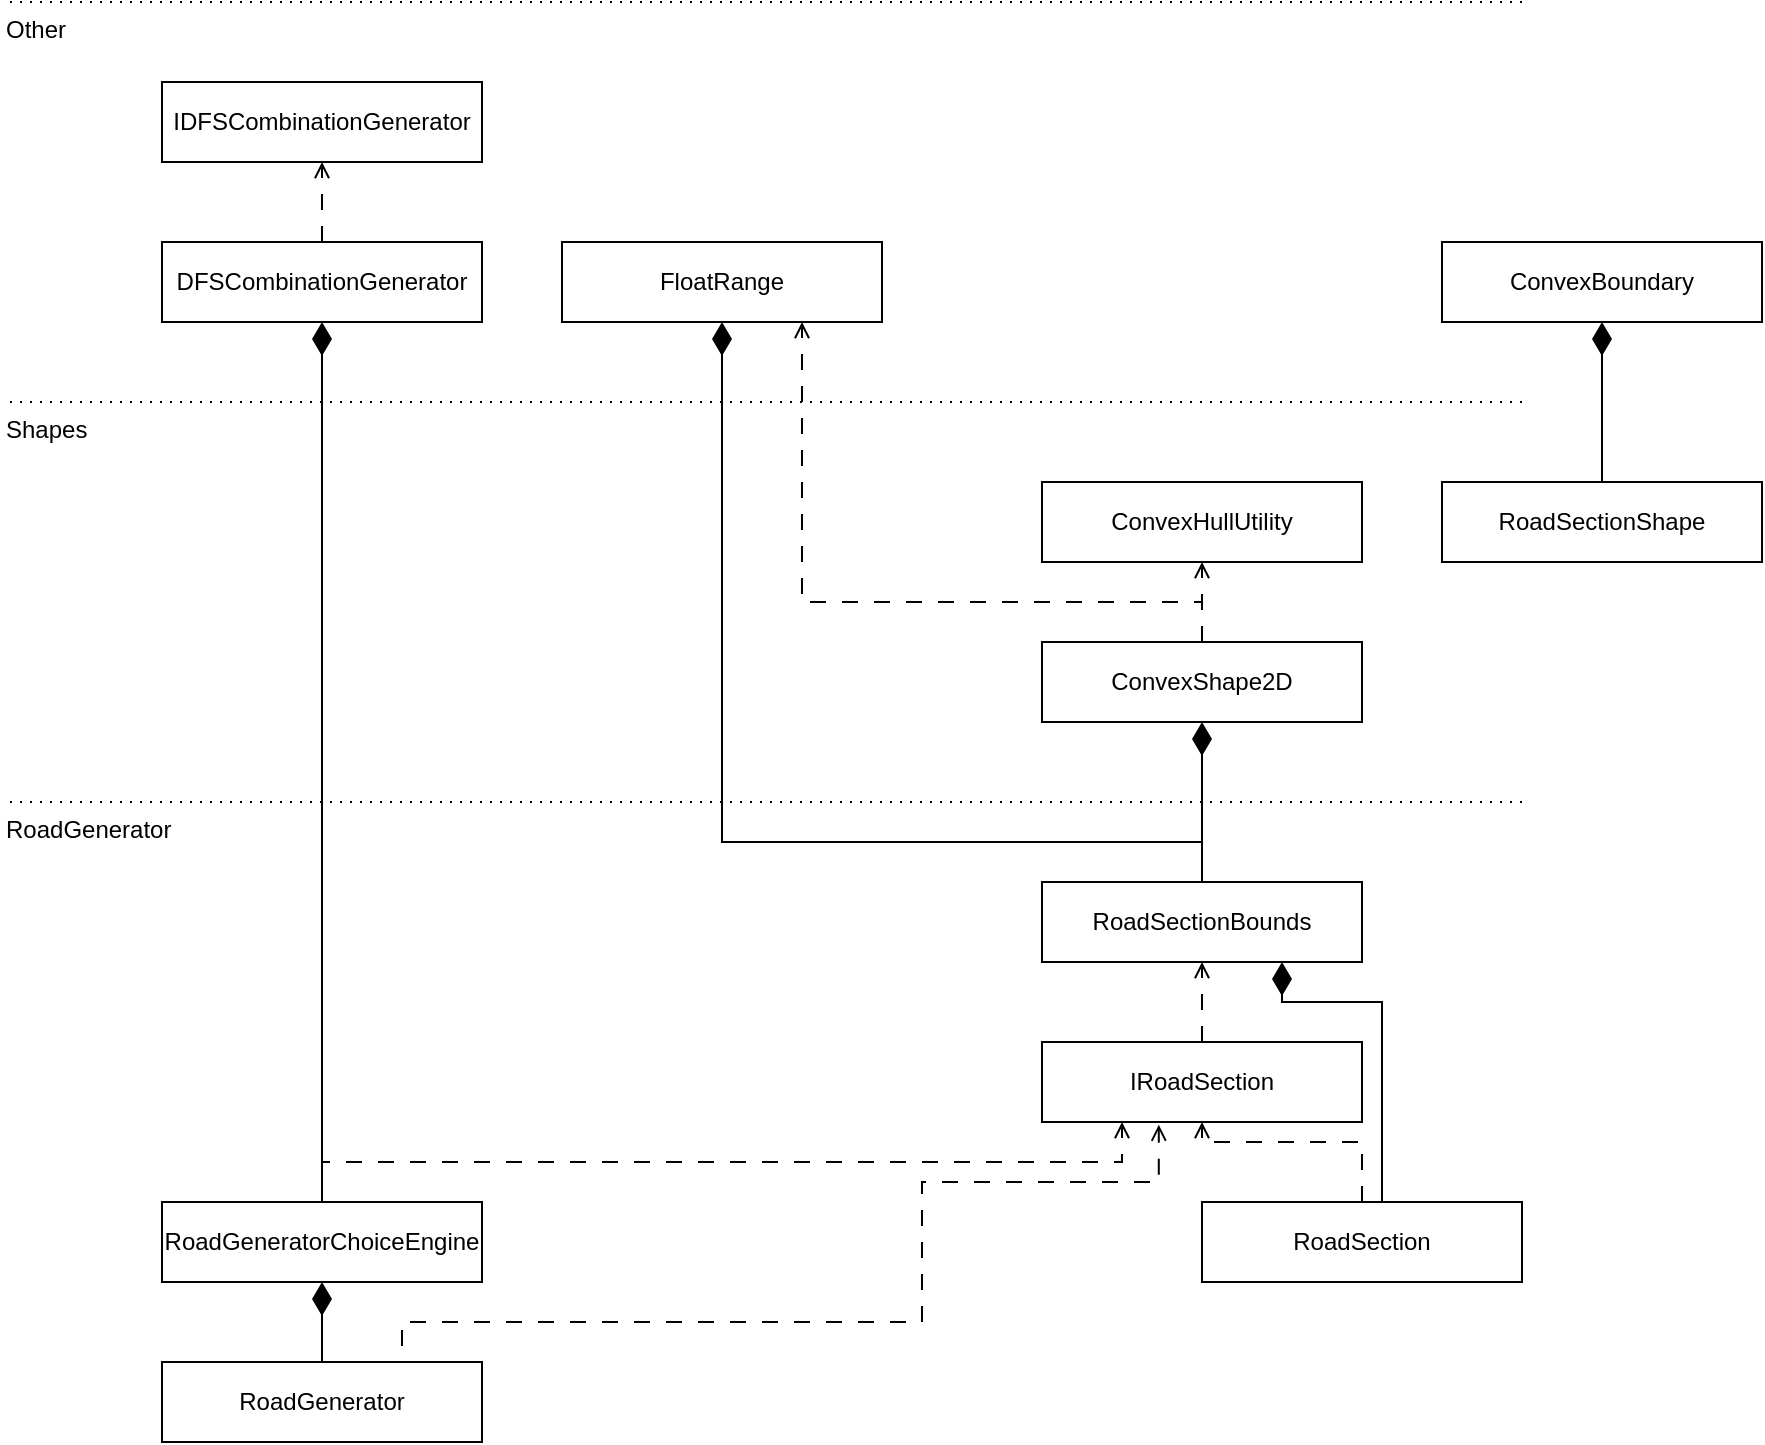 <mxfile version="20.8.10" type="device"><diagram name="Page-1" id="ZqLKZNS-8cAULuF51tek"><mxGraphModel dx="961" dy="833" grid="1" gridSize="10" guides="1" tooltips="1" connect="1" arrows="1" fold="1" page="1" pageScale="1" pageWidth="850" pageHeight="1100" math="0" shadow="0"><root><mxCell id="0"/><mxCell id="1" parent="0"/><mxCell id="9JNjusIEbQfy5Bs6EutA-8" value="ConvexHullUtility" style="rounded=0;whiteSpace=wrap;html=1;" parent="1" vertex="1"><mxGeometry x="560" y="280" width="160" height="40" as="geometry"/></mxCell><mxCell id="7dWgCWuQzl3VVJodZoiH-3" style="edgeStyle=orthogonalEdgeStyle;rounded=0;orthogonalLoop=1;jettySize=auto;html=1;exitX=0.5;exitY=0;exitDx=0;exitDy=0;entryX=0.5;entryY=1;entryDx=0;entryDy=0;dashed=1;dashPattern=8 8;endArrow=open;endFill=0;" edge="1" parent="1" source="9JNjusIEbQfy5Bs6EutA-9" target="9JNjusIEbQfy5Bs6EutA-26"><mxGeometry relative="1" as="geometry"/></mxCell><mxCell id="9JNjusIEbQfy5Bs6EutA-9" value="DFSCombinationGenerator" style="rounded=0;whiteSpace=wrap;html=1;" parent="1" vertex="1"><mxGeometry x="120" y="160" width="160" height="40" as="geometry"/></mxCell><mxCell id="7dWgCWuQzl3VVJodZoiH-8" style="edgeStyle=orthogonalEdgeStyle;rounded=0;orthogonalLoop=1;jettySize=auto;html=1;exitX=0.5;exitY=0;exitDx=0;exitDy=0;entryX=0.5;entryY=1;entryDx=0;entryDy=0;endArrow=diamondThin;endFill=1;endSize=14;" edge="1" parent="1" source="9JNjusIEbQfy5Bs6EutA-2" target="9JNjusIEbQfy5Bs6EutA-9"><mxGeometry relative="1" as="geometry"/></mxCell><mxCell id="9JNjusIEbQfy5Bs6EutA-2" value="RoadGeneratorChoiceEngine" style="rounded=0;whiteSpace=wrap;html=1;" parent="1" vertex="1"><mxGeometry x="120" y="640" width="160" height="40" as="geometry"/></mxCell><mxCell id="9JNjusIEbQfy5Bs6EutA-22" style="edgeStyle=orthogonalEdgeStyle;rounded=0;orthogonalLoop=1;jettySize=auto;html=1;exitX=0.5;exitY=0;exitDx=0;exitDy=0;entryX=0.5;entryY=1;entryDx=0;entryDy=0;dashed=1;dashPattern=8 8;endArrow=open;endFill=0;" parent="1" source="9JNjusIEbQfy5Bs6EutA-4" target="9JNjusIEbQfy5Bs6EutA-21" edge="1"><mxGeometry relative="1" as="geometry"/></mxCell><mxCell id="9JNjusIEbQfy5Bs6EutA-4" value="IRoadSection" style="rounded=0;whiteSpace=wrap;html=1;" parent="1" vertex="1"><mxGeometry x="560" y="560" width="160" height="40" as="geometry"/></mxCell><mxCell id="9JNjusIEbQfy5Bs6EutA-51" style="edgeStyle=orthogonalEdgeStyle;rounded=0;orthogonalLoop=1;jettySize=auto;html=1;exitX=0.5;exitY=0;exitDx=0;exitDy=0;entryX=0.5;entryY=1;entryDx=0;entryDy=0;dashed=1;dashPattern=8 8;endArrow=open;endFill=0;" parent="1" source="9JNjusIEbQfy5Bs6EutA-6" target="9JNjusIEbQfy5Bs6EutA-4" edge="1"><mxGeometry relative="1" as="geometry"><Array as="points"><mxPoint x="720" y="610"/><mxPoint x="640" y="610"/></Array></mxGeometry></mxCell><mxCell id="7dWgCWuQzl3VVJodZoiH-12" style="edgeStyle=orthogonalEdgeStyle;rounded=0;orthogonalLoop=1;jettySize=auto;html=1;exitX=0.5;exitY=0;exitDx=0;exitDy=0;entryX=0.75;entryY=1;entryDx=0;entryDy=0;endArrow=diamondThin;endFill=1;endSize=14;" edge="1" parent="1" source="9JNjusIEbQfy5Bs6EutA-6" target="9JNjusIEbQfy5Bs6EutA-21"><mxGeometry relative="1" as="geometry"><Array as="points"><mxPoint x="730" y="640"/><mxPoint x="730" y="540"/><mxPoint x="680" y="540"/></Array></mxGeometry></mxCell><mxCell id="9JNjusIEbQfy5Bs6EutA-6" value="RoadSection" style="rounded=0;whiteSpace=wrap;html=1;" parent="1" vertex="1"><mxGeometry x="640" y="640" width="160" height="40" as="geometry"/></mxCell><mxCell id="9JNjusIEbQfy5Bs6EutA-17" style="edgeStyle=orthogonalEdgeStyle;rounded=0;orthogonalLoop=1;jettySize=auto;html=1;exitX=0.5;exitY=0;exitDx=0;exitDy=0;entryX=0.25;entryY=1;entryDx=0;entryDy=0;dashed=1;dashPattern=8 8;endArrow=open;endFill=0;" parent="1" source="9JNjusIEbQfy5Bs6EutA-2" target="9JNjusIEbQfy5Bs6EutA-4" edge="1"><mxGeometry relative="1" as="geometry"><Array as="points"><mxPoint x="200" y="620"/><mxPoint x="600" y="620"/></Array></mxGeometry></mxCell><mxCell id="9JNjusIEbQfy5Bs6EutA-19" style="edgeStyle=orthogonalEdgeStyle;rounded=0;orthogonalLoop=1;jettySize=auto;html=1;exitX=0.5;exitY=0;exitDx=0;exitDy=0;entryX=0.365;entryY=1.033;entryDx=0;entryDy=0;entryPerimeter=0;dashed=1;dashPattern=8 8;endArrow=open;endFill=0;" parent="1" source="9JNjusIEbQfy5Bs6EutA-1" target="9JNjusIEbQfy5Bs6EutA-4" edge="1"><mxGeometry relative="1" as="geometry"><Array as="points"><mxPoint x="240" y="720"/><mxPoint x="240" y="700"/><mxPoint x="500" y="700"/><mxPoint x="500" y="630"/><mxPoint x="618" y="630"/></Array></mxGeometry></mxCell><mxCell id="7dWgCWuQzl3VVJodZoiH-7" style="edgeStyle=orthogonalEdgeStyle;rounded=0;orthogonalLoop=1;jettySize=auto;html=1;exitX=0.5;exitY=0;exitDx=0;exitDy=0;entryX=0.5;entryY=1;entryDx=0;entryDy=0;endArrow=diamondThin;endFill=1;endSize=14;" edge="1" parent="1" source="9JNjusIEbQfy5Bs6EutA-1" target="9JNjusIEbQfy5Bs6EutA-2"><mxGeometry relative="1" as="geometry"/></mxCell><mxCell id="9JNjusIEbQfy5Bs6EutA-1" value="RoadGenerator" style="rounded=0;whiteSpace=wrap;html=1;" parent="1" vertex="1"><mxGeometry x="120" y="720" width="160" height="40" as="geometry"/></mxCell><mxCell id="9JNjusIEbQfy5Bs6EutA-20" value="FloatRange" style="rounded=0;whiteSpace=wrap;html=1;" parent="1" vertex="1"><mxGeometry x="320" y="160" width="160" height="40" as="geometry"/></mxCell><mxCell id="7dWgCWuQzl3VVJodZoiH-9" style="edgeStyle=orthogonalEdgeStyle;rounded=0;orthogonalLoop=1;jettySize=auto;html=1;exitX=0.5;exitY=0;exitDx=0;exitDy=0;entryX=0.5;entryY=1;entryDx=0;entryDy=0;endArrow=diamondThin;endFill=1;endSize=14;" edge="1" parent="1" source="9JNjusIEbQfy5Bs6EutA-21" target="9JNjusIEbQfy5Bs6EutA-23"><mxGeometry relative="1" as="geometry"/></mxCell><mxCell id="7dWgCWuQzl3VVJodZoiH-10" style="edgeStyle=orthogonalEdgeStyle;rounded=0;orthogonalLoop=1;jettySize=auto;html=1;exitX=0.5;exitY=0;exitDx=0;exitDy=0;entryX=0.5;entryY=1;entryDx=0;entryDy=0;endArrow=diamondThin;endFill=1;endSize=14;" edge="1" parent="1" source="9JNjusIEbQfy5Bs6EutA-21" target="9JNjusIEbQfy5Bs6EutA-20"><mxGeometry relative="1" as="geometry"><Array as="points"><mxPoint x="640" y="460"/><mxPoint x="400" y="460"/></Array></mxGeometry></mxCell><mxCell id="9JNjusIEbQfy5Bs6EutA-21" value="RoadSectionBounds&lt;br&gt;" style="rounded=0;whiteSpace=wrap;html=1;" parent="1" vertex="1"><mxGeometry x="560" y="480" width="160" height="40" as="geometry"/></mxCell><mxCell id="9JNjusIEbQfy5Bs6EutA-32" style="edgeStyle=orthogonalEdgeStyle;rounded=0;orthogonalLoop=1;jettySize=auto;html=1;exitX=0.5;exitY=0;exitDx=0;exitDy=0;entryX=0.75;entryY=1;entryDx=0;entryDy=0;dashed=1;dashPattern=8 8;endArrow=open;endFill=0;" parent="1" source="9JNjusIEbQfy5Bs6EutA-23" target="9JNjusIEbQfy5Bs6EutA-20" edge="1"><mxGeometry relative="1" as="geometry"><Array as="points"><mxPoint x="640" y="340"/><mxPoint x="440" y="340"/></Array></mxGeometry></mxCell><mxCell id="7dWgCWuQzl3VVJodZoiH-5" style="edgeStyle=orthogonalEdgeStyle;rounded=0;orthogonalLoop=1;jettySize=auto;html=1;exitX=0.5;exitY=0;exitDx=0;exitDy=0;entryX=0.5;entryY=1;entryDx=0;entryDy=0;dashed=1;dashPattern=8 8;endArrow=open;endFill=0;" edge="1" parent="1" source="9JNjusIEbQfy5Bs6EutA-23" target="9JNjusIEbQfy5Bs6EutA-8"><mxGeometry relative="1" as="geometry"/></mxCell><mxCell id="9JNjusIEbQfy5Bs6EutA-23" value="ConvexShape2D&lt;br&gt;" style="rounded=0;whiteSpace=wrap;html=1;" parent="1" vertex="1"><mxGeometry x="560" y="360" width="160" height="40" as="geometry"/></mxCell><mxCell id="9JNjusIEbQfy5Bs6EutA-26" value="IDFSCombinationGenerator" style="rounded=0;whiteSpace=wrap;html=1;" parent="1" vertex="1"><mxGeometry x="120" y="80" width="160" height="40" as="geometry"/></mxCell><mxCell id="9JNjusIEbQfy5Bs6EutA-46" value="" style="endArrow=none;html=1;rounded=0;dashed=1;dashPattern=1 4;" parent="1" edge="1"><mxGeometry width="50" height="50" relative="1" as="geometry"><mxPoint x="800" y="240" as="sourcePoint"/><mxPoint x="40" y="240" as="targetPoint"/></mxGeometry></mxCell><mxCell id="9JNjusIEbQfy5Bs6EutA-47" value="Shapes" style="text;html=1;align=left;verticalAlign=top;resizable=0;points=[];autosize=1;strokeColor=none;fillColor=none;" parent="1" vertex="1"><mxGeometry x="40" y="240" width="60" height="30" as="geometry"/></mxCell><mxCell id="9JNjusIEbQfy5Bs6EutA-38" value="" style="endArrow=none;html=1;rounded=0;dashed=1;dashPattern=1 4;" parent="1" edge="1"><mxGeometry width="50" height="50" relative="1" as="geometry"><mxPoint x="800" y="440" as="sourcePoint"/><mxPoint x="40" y="440" as="targetPoint"/></mxGeometry></mxCell><mxCell id="9JNjusIEbQfy5Bs6EutA-39" value="RoadGenerator" style="text;html=1;align=left;verticalAlign=top;resizable=0;points=[];autosize=1;strokeColor=none;fillColor=none;" parent="1" vertex="1"><mxGeometry x="40" y="440" width="110" height="30" as="geometry"/></mxCell><mxCell id="9JNjusIEbQfy5Bs6EutA-49" value="" style="endArrow=none;html=1;rounded=0;dashed=1;dashPattern=1 4;" parent="1" edge="1"><mxGeometry width="50" height="50" relative="1" as="geometry"><mxPoint x="800" y="40" as="sourcePoint"/><mxPoint x="40" y="40" as="targetPoint"/></mxGeometry></mxCell><mxCell id="9JNjusIEbQfy5Bs6EutA-50" value="Other" style="text;html=1;align=left;verticalAlign=top;resizable=0;points=[];autosize=1;strokeColor=none;fillColor=none;" parent="1" vertex="1"><mxGeometry x="40" y="40" width="50" height="30" as="geometry"/></mxCell><mxCell id="7dWgCWuQzl3VVJodZoiH-13" value="ConvexBoundary" style="rounded=0;whiteSpace=wrap;html=1;" vertex="1" parent="1"><mxGeometry x="760" y="160" width="160" height="40" as="geometry"/></mxCell><mxCell id="7dWgCWuQzl3VVJodZoiH-15" style="edgeStyle=orthogonalEdgeStyle;rounded=0;orthogonalLoop=1;jettySize=auto;html=1;exitX=0.5;exitY=0;exitDx=0;exitDy=0;entryX=0.5;entryY=1;entryDx=0;entryDy=0;endArrow=diamondThin;endFill=1;endSize=14;" edge="1" parent="1" source="7dWgCWuQzl3VVJodZoiH-14" target="7dWgCWuQzl3VVJodZoiH-13"><mxGeometry relative="1" as="geometry"/></mxCell><mxCell id="7dWgCWuQzl3VVJodZoiH-14" value="RoadSectionShape" style="rounded=0;whiteSpace=wrap;html=1;" vertex="1" parent="1"><mxGeometry x="760" y="280" width="160" height="40" as="geometry"/></mxCell></root></mxGraphModel></diagram></mxfile>
